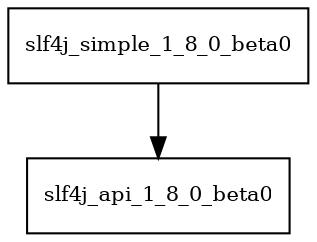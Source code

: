 digraph slf4j_simple_1_8_0_beta0_dependencies {
  node [shape = box, fontsize=10.0];
  slf4j_simple_1_8_0_beta0 -> slf4j_api_1_8_0_beta0;
}
